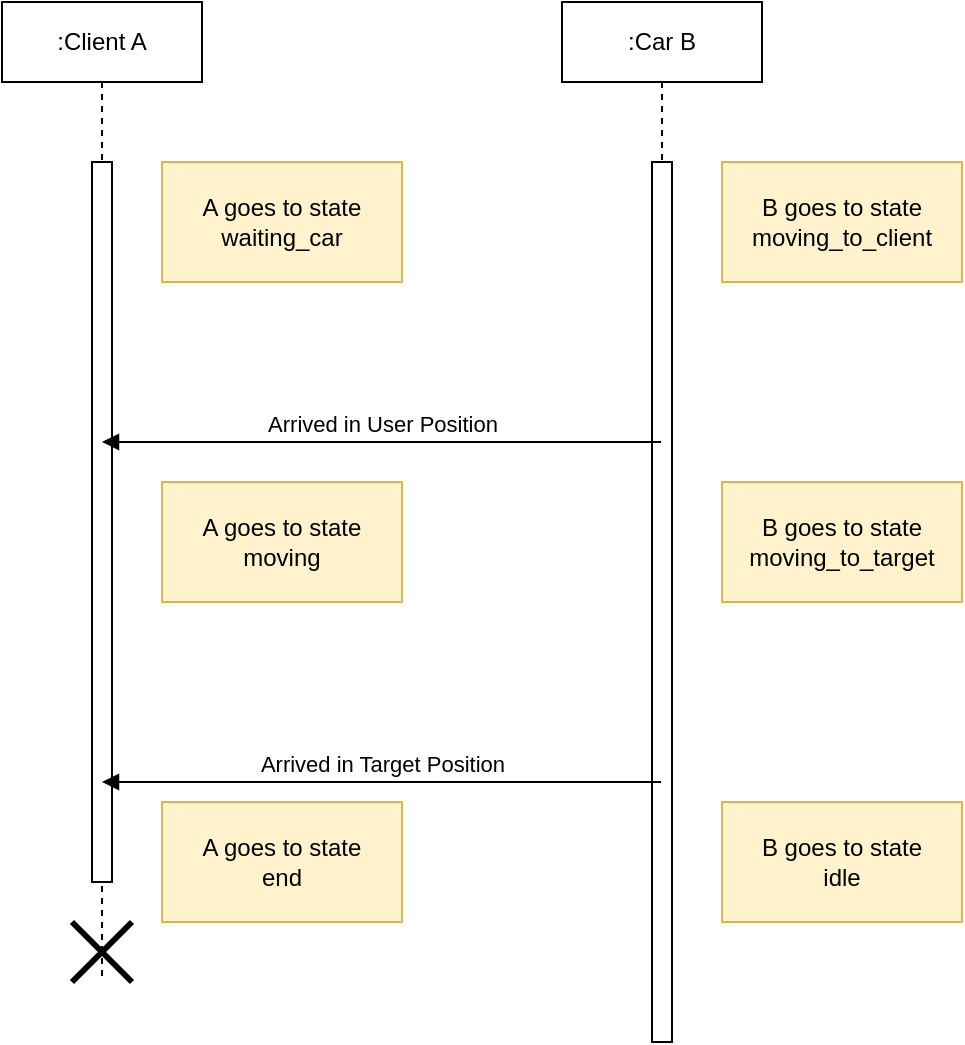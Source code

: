 <mxfile version="12.9.3" type="device"><diagram id="CwABd5sp7-BJthaQumRX" name="Page-1"><mxGraphModel dx="1422" dy="822" grid="1" gridSize="10" guides="1" tooltips="1" connect="1" arrows="1" fold="1" page="1" pageScale="1" pageWidth="827" pageHeight="1169" math="0" shadow="0"><root><mxCell id="0"/><mxCell id="1" parent="0"/><mxCell id="2CG0CNrG3NPQfe33dAVy-1" value=":Client A" style="shape=umlLifeline;perimeter=lifelinePerimeter;whiteSpace=wrap;html=1;container=1;collapsible=0;recursiveResize=0;outlineConnect=0;" vertex="1" parent="1"><mxGeometry x="80" y="40" width="100" height="490" as="geometry"/></mxCell><mxCell id="2CG0CNrG3NPQfe33dAVy-12" value="" style="html=1;points=[];perimeter=orthogonalPerimeter;" vertex="1" parent="2CG0CNrG3NPQfe33dAVy-1"><mxGeometry x="45" y="80" width="10" height="360" as="geometry"/></mxCell><mxCell id="2CG0CNrG3NPQfe33dAVy-14" value="" style="shape=umlDestroy;whiteSpace=wrap;html=1;strokeWidth=3;" vertex="1" parent="2CG0CNrG3NPQfe33dAVy-1"><mxGeometry x="35" y="460" width="30" height="30" as="geometry"/></mxCell><mxCell id="2CG0CNrG3NPQfe33dAVy-2" value=":Car B" style="shape=umlLifeline;perimeter=lifelinePerimeter;whiteSpace=wrap;html=1;container=1;collapsible=0;recursiveResize=0;outlineConnect=0;" vertex="1" parent="1"><mxGeometry x="360" y="40" width="100" height="520" as="geometry"/></mxCell><mxCell id="2CG0CNrG3NPQfe33dAVy-13" value="" style="html=1;points=[];perimeter=orthogonalPerimeter;" vertex="1" parent="2CG0CNrG3NPQfe33dAVy-2"><mxGeometry x="45" y="80" width="10" height="440" as="geometry"/></mxCell><mxCell id="2CG0CNrG3NPQfe33dAVy-4" value="A goes to state waiting_car" style="rounded=0;whiteSpace=wrap;html=1;fillColor=#fff2cc;strokeColor=#d6b656;" vertex="1" parent="1"><mxGeometry x="160" y="120" width="120" height="60" as="geometry"/></mxCell><mxCell id="2CG0CNrG3NPQfe33dAVy-5" value="A goes to state &lt;br&gt;moving" style="rounded=0;whiteSpace=wrap;html=1;fillColor=#fff2cc;strokeColor=#d6b656;" vertex="1" parent="1"><mxGeometry x="160" y="280" width="120" height="60" as="geometry"/></mxCell><mxCell id="2CG0CNrG3NPQfe33dAVy-6" value="A goes to state &lt;br&gt;end" style="rounded=0;whiteSpace=wrap;html=1;fillColor=#fff2cc;strokeColor=#d6b656;" vertex="1" parent="1"><mxGeometry x="160" y="440" width="120" height="60" as="geometry"/></mxCell><mxCell id="2CG0CNrG3NPQfe33dAVy-7" value="B goes to state moving_to_client" style="rounded=0;whiteSpace=wrap;html=1;fillColor=#fff2cc;strokeColor=#d6b656;" vertex="1" parent="1"><mxGeometry x="440" y="120" width="120" height="60" as="geometry"/></mxCell><mxCell id="2CG0CNrG3NPQfe33dAVy-8" value="B goes to state moving_to_target" style="rounded=0;whiteSpace=wrap;html=1;fillColor=#fff2cc;strokeColor=#d6b656;" vertex="1" parent="1"><mxGeometry x="440" y="280" width="120" height="60" as="geometry"/></mxCell><mxCell id="2CG0CNrG3NPQfe33dAVy-9" value="B goes to state &lt;br&gt;idle" style="rounded=0;whiteSpace=wrap;html=1;fillColor=#fff2cc;strokeColor=#d6b656;" vertex="1" parent="1"><mxGeometry x="440" y="440" width="120" height="60" as="geometry"/></mxCell><mxCell id="2CG0CNrG3NPQfe33dAVy-10" value="Arrived in User Position" style="html=1;verticalAlign=bottom;endArrow=block;" edge="1" parent="1" source="2CG0CNrG3NPQfe33dAVy-2" target="2CG0CNrG3NPQfe33dAVy-1"><mxGeometry width="80" relative="1" as="geometry"><mxPoint x="310" y="220" as="sourcePoint"/><mxPoint x="390" y="220" as="targetPoint"/><Array as="points"><mxPoint x="350" y="260"/></Array></mxGeometry></mxCell><mxCell id="2CG0CNrG3NPQfe33dAVy-11" value="Arrived in Target Position" style="html=1;verticalAlign=bottom;endArrow=block;" edge="1" parent="1" source="2CG0CNrG3NPQfe33dAVy-2" target="2CG0CNrG3NPQfe33dAVy-1"><mxGeometry width="80" relative="1" as="geometry"><mxPoint x="390" y="430" as="sourcePoint"/><mxPoint x="160" y="430" as="targetPoint"/><Array as="points"><mxPoint x="350.5" y="430"/></Array></mxGeometry></mxCell></root></mxGraphModel></diagram></mxfile>